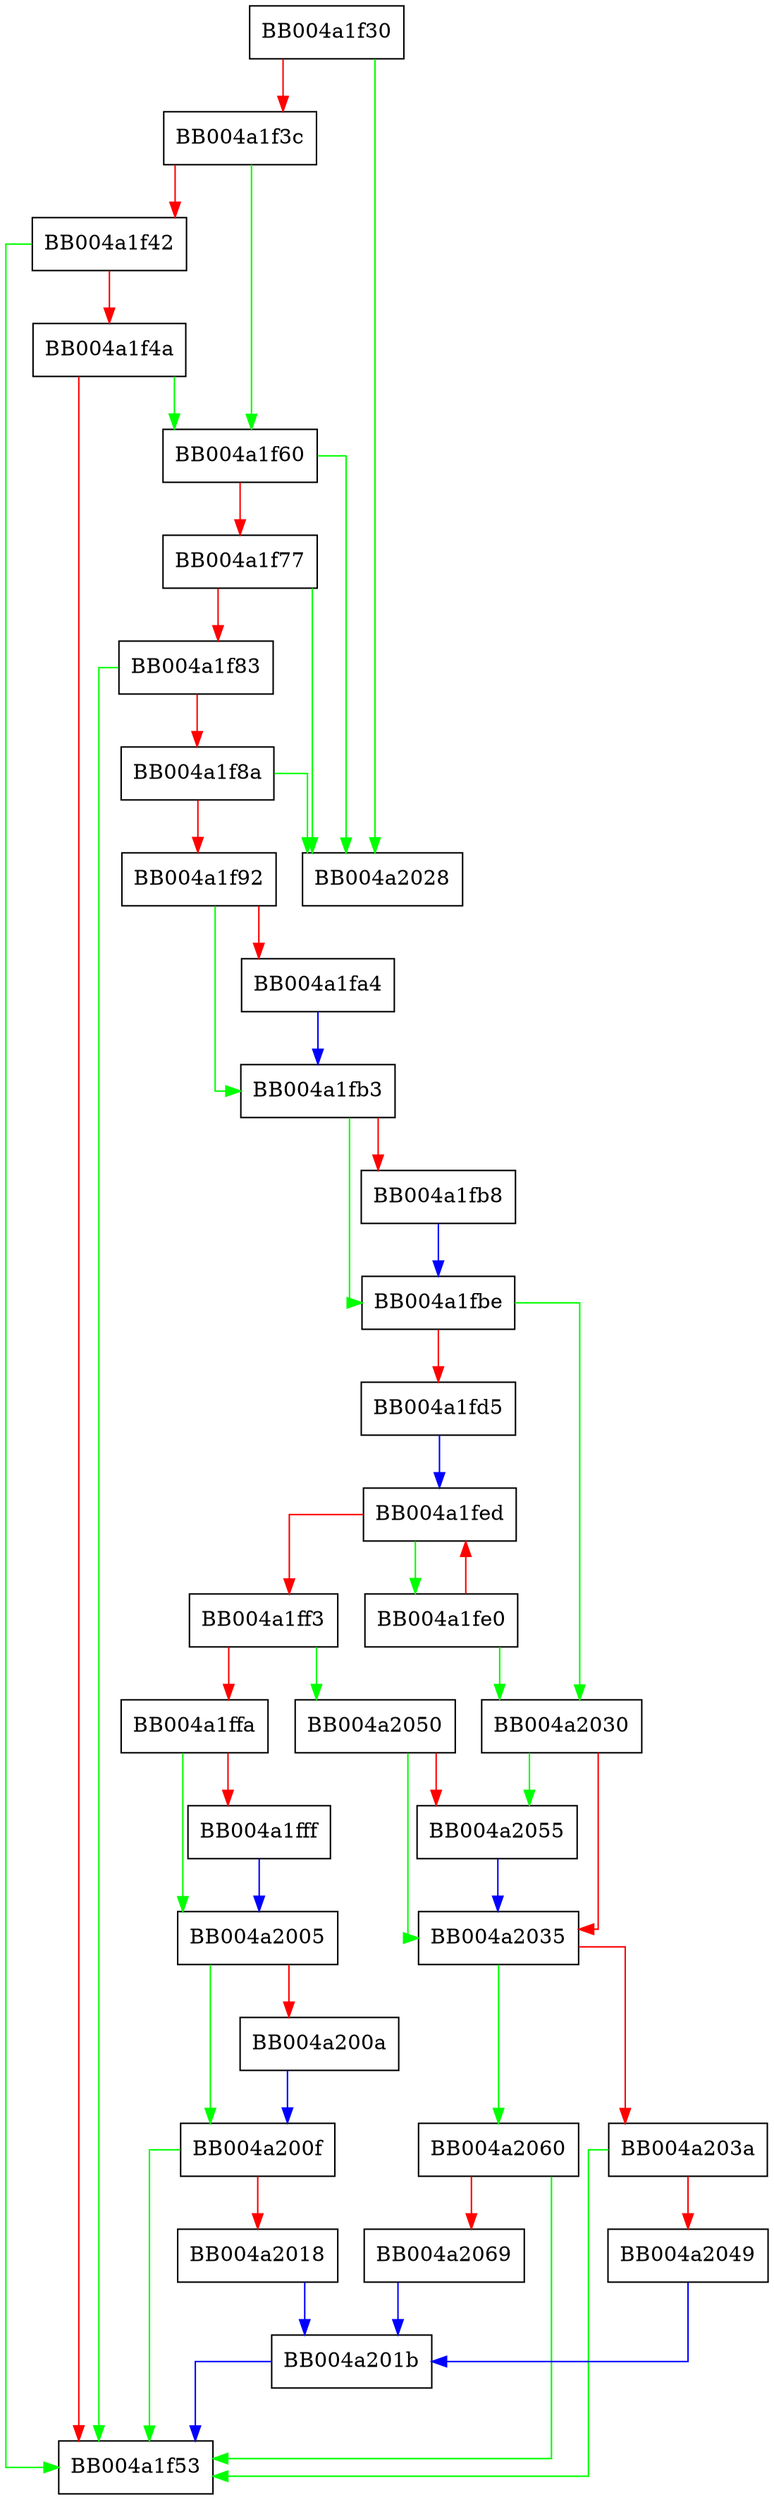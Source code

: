 digraph SSL_get_sigalgs {
  node [shape="box"];
  graph [splines=ortho];
  BB004a1f30 -> BB004a2028 [color="green"];
  BB004a1f30 -> BB004a1f3c [color="red"];
  BB004a1f3c -> BB004a1f60 [color="green"];
  BB004a1f3c -> BB004a1f42 [color="red"];
  BB004a1f42 -> BB004a1f53 [color="green"];
  BB004a1f42 -> BB004a1f4a [color="red"];
  BB004a1f4a -> BB004a1f60 [color="green"];
  BB004a1f4a -> BB004a1f53 [color="red"];
  BB004a1f60 -> BB004a2028 [color="green"];
  BB004a1f60 -> BB004a1f77 [color="red"];
  BB004a1f77 -> BB004a2028 [color="green"];
  BB004a1f77 -> BB004a1f83 [color="red"];
  BB004a1f83 -> BB004a1f53 [color="green"];
  BB004a1f83 -> BB004a1f8a [color="red"];
  BB004a1f8a -> BB004a2028 [color="green"];
  BB004a1f8a -> BB004a1f92 [color="red"];
  BB004a1f92 -> BB004a1fb3 [color="green"];
  BB004a1f92 -> BB004a1fa4 [color="red"];
  BB004a1fa4 -> BB004a1fb3 [color="blue"];
  BB004a1fb3 -> BB004a1fbe [color="green"];
  BB004a1fb3 -> BB004a1fb8 [color="red"];
  BB004a1fb8 -> BB004a1fbe [color="blue"];
  BB004a1fbe -> BB004a2030 [color="green"];
  BB004a1fbe -> BB004a1fd5 [color="red"];
  BB004a1fd5 -> BB004a1fed [color="blue"];
  BB004a1fe0 -> BB004a2030 [color="green"];
  BB004a1fe0 -> BB004a1fed [color="red"];
  BB004a1fed -> BB004a1fe0 [color="green"];
  BB004a1fed -> BB004a1ff3 [color="red"];
  BB004a1ff3 -> BB004a2050 [color="green"];
  BB004a1ff3 -> BB004a1ffa [color="red"];
  BB004a1ffa -> BB004a2005 [color="green"];
  BB004a1ffa -> BB004a1fff [color="red"];
  BB004a1fff -> BB004a2005 [color="blue"];
  BB004a2005 -> BB004a200f [color="green"];
  BB004a2005 -> BB004a200a [color="red"];
  BB004a200a -> BB004a200f [color="blue"];
  BB004a200f -> BB004a1f53 [color="green"];
  BB004a200f -> BB004a2018 [color="red"];
  BB004a2018 -> BB004a201b [color="blue"];
  BB004a201b -> BB004a1f53 [color="blue"];
  BB004a2030 -> BB004a2055 [color="green"];
  BB004a2030 -> BB004a2035 [color="red"];
  BB004a2035 -> BB004a2060 [color="green"];
  BB004a2035 -> BB004a203a [color="red"];
  BB004a203a -> BB004a1f53 [color="green"];
  BB004a203a -> BB004a2049 [color="red"];
  BB004a2049 -> BB004a201b [color="blue"];
  BB004a2050 -> BB004a2035 [color="green"];
  BB004a2050 -> BB004a2055 [color="red"];
  BB004a2055 -> BB004a2035 [color="blue"];
  BB004a2060 -> BB004a1f53 [color="green"];
  BB004a2060 -> BB004a2069 [color="red"];
  BB004a2069 -> BB004a201b [color="blue"];
}